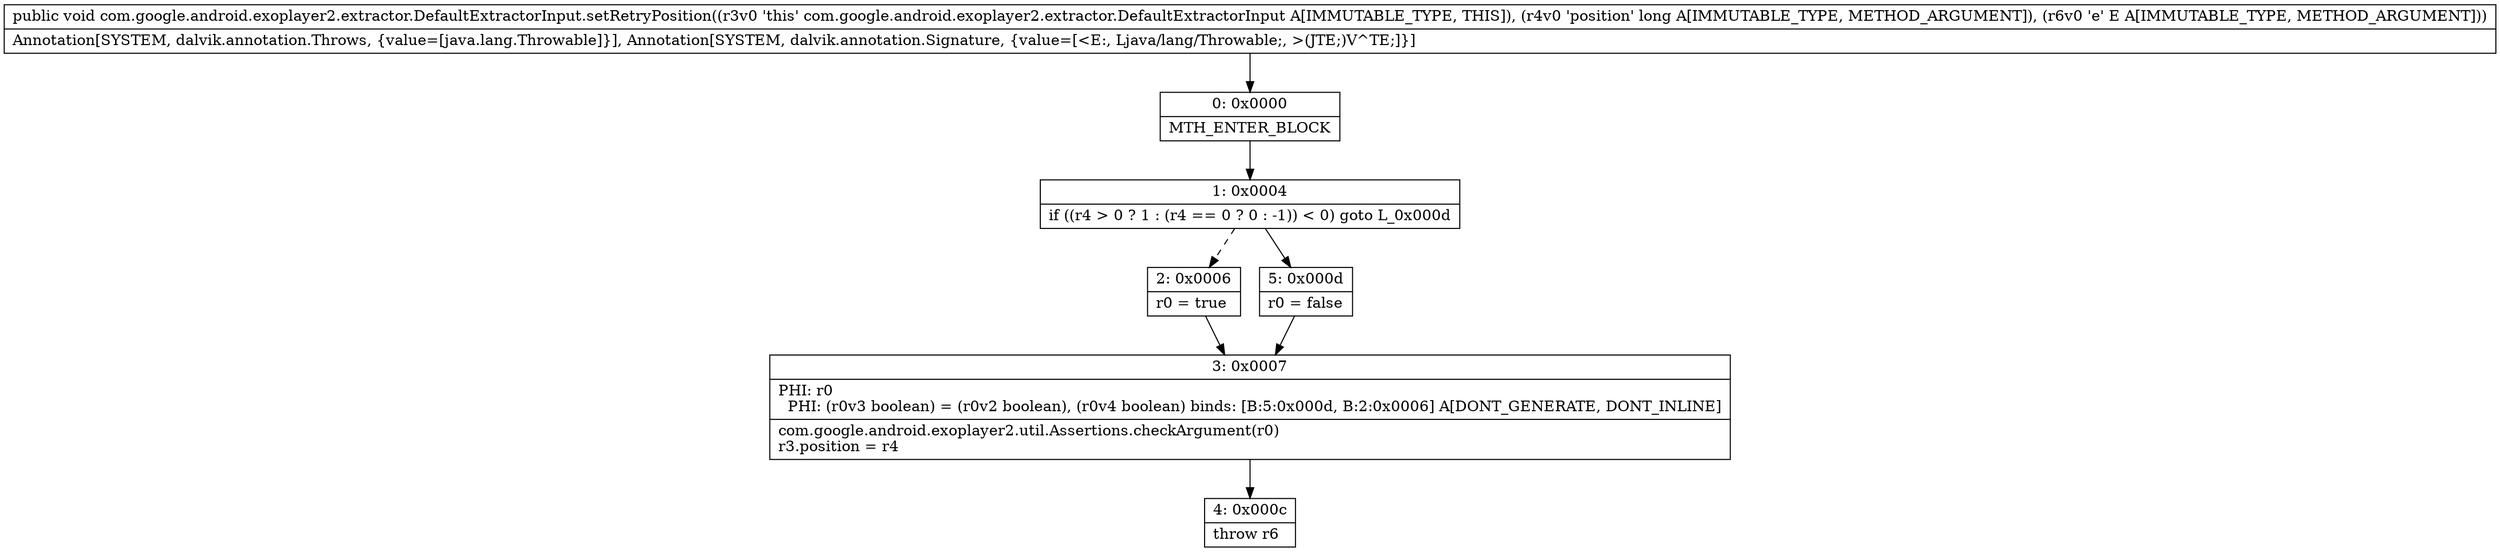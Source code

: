 digraph "CFG forcom.google.android.exoplayer2.extractor.DefaultExtractorInput.setRetryPosition(JLjava\/lang\/Throwable;)V" {
Node_0 [shape=record,label="{0\:\ 0x0000|MTH_ENTER_BLOCK\l}"];
Node_1 [shape=record,label="{1\:\ 0x0004|if ((r4 \> 0 ? 1 : (r4 == 0 ? 0 : \-1)) \< 0) goto L_0x000d\l}"];
Node_2 [shape=record,label="{2\:\ 0x0006|r0 = true\l}"];
Node_3 [shape=record,label="{3\:\ 0x0007|PHI: r0 \l  PHI: (r0v3 boolean) = (r0v2 boolean), (r0v4 boolean) binds: [B:5:0x000d, B:2:0x0006] A[DONT_GENERATE, DONT_INLINE]\l|com.google.android.exoplayer2.util.Assertions.checkArgument(r0)\lr3.position = r4\l}"];
Node_4 [shape=record,label="{4\:\ 0x000c|throw r6\l}"];
Node_5 [shape=record,label="{5\:\ 0x000d|r0 = false\l}"];
MethodNode[shape=record,label="{public void com.google.android.exoplayer2.extractor.DefaultExtractorInput.setRetryPosition((r3v0 'this' com.google.android.exoplayer2.extractor.DefaultExtractorInput A[IMMUTABLE_TYPE, THIS]), (r4v0 'position' long A[IMMUTABLE_TYPE, METHOD_ARGUMENT]), (r6v0 'e' E A[IMMUTABLE_TYPE, METHOD_ARGUMENT]))  | Annotation[SYSTEM, dalvik.annotation.Throws, \{value=[java.lang.Throwable]\}], Annotation[SYSTEM, dalvik.annotation.Signature, \{value=[\<E:, Ljava\/lang\/Throwable;, \>(JTE;)V^TE;]\}]\l}"];
MethodNode -> Node_0;
Node_0 -> Node_1;
Node_1 -> Node_2[style=dashed];
Node_1 -> Node_5;
Node_2 -> Node_3;
Node_3 -> Node_4;
Node_5 -> Node_3;
}

